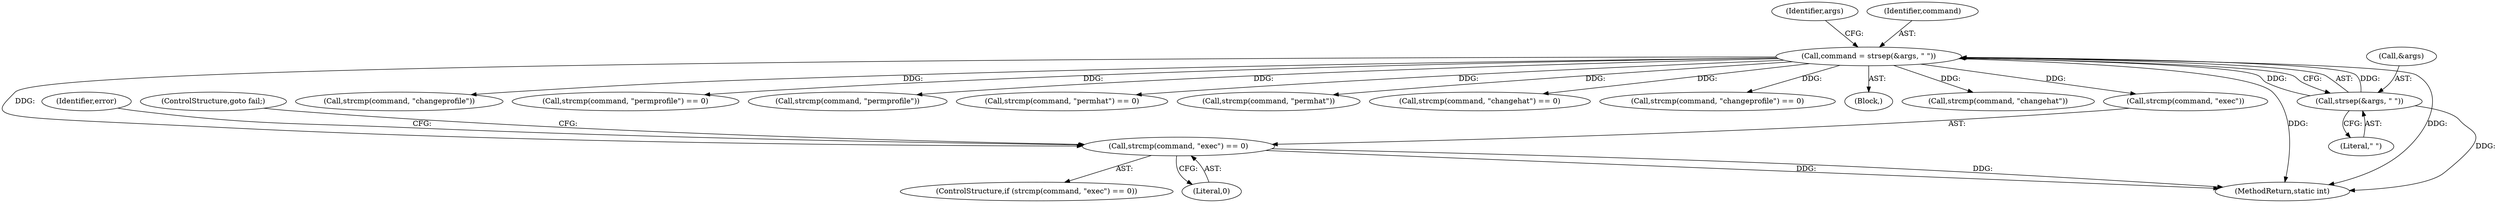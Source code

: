 digraph "0_linux_30a46a4647fd1df9cf52e43bf467f0d9265096ca@API" {
"1000283" [label="(Call,strcmp(command, \"exec\") == 0)"];
"1000178" [label="(Call,command = strsep(&args, \" \"))"];
"1000180" [label="(Call,strsep(&args, \" \"))"];
"1000244" [label="(Call,strcmp(command, \"changeprofile\"))"];
"1000296" [label="(ControlStructure,goto fail;)"];
"1000259" [label="(Call,strcmp(command, \"permprofile\") == 0)"];
"1000180" [label="(Call,strsep(&args, \" \"))"];
"1000282" [label="(ControlStructure,if (strcmp(command, \"exec\") == 0))"];
"1000283" [label="(Call,strcmp(command, \"exec\") == 0)"];
"1000183" [label="(Literal,\" \")"];
"1000186" [label="(Identifier,args)"];
"1000284" [label="(Call,strcmp(command, \"exec\"))"];
"1000351" [label="(MethodReturn,static int)"];
"1000260" [label="(Call,strcmp(command, \"permprofile\"))"];
"1000229" [label="(Call,strcmp(command, \"permhat\") == 0)"];
"1000230" [label="(Call,strcmp(command, \"permhat\"))"];
"1000287" [label="(Literal,0)"];
"1000178" [label="(Call,command = strsep(&args, \" \"))"];
"1000214" [label="(Call,strcmp(command, \"changehat\") == 0)"];
"1000289" [label="(Identifier,error)"];
"1000243" [label="(Call,strcmp(command, \"changeprofile\") == 0)"];
"1000181" [label="(Call,&args)"];
"1000109" [label="(Block,)"];
"1000179" [label="(Identifier,command)"];
"1000215" [label="(Call,strcmp(command, \"changehat\"))"];
"1000283" -> "1000282"  [label="AST: "];
"1000283" -> "1000287"  [label="CFG: "];
"1000284" -> "1000283"  [label="AST: "];
"1000287" -> "1000283"  [label="AST: "];
"1000289" -> "1000283"  [label="CFG: "];
"1000296" -> "1000283"  [label="CFG: "];
"1000283" -> "1000351"  [label="DDG: "];
"1000283" -> "1000351"  [label="DDG: "];
"1000178" -> "1000283"  [label="DDG: "];
"1000178" -> "1000109"  [label="AST: "];
"1000178" -> "1000180"  [label="CFG: "];
"1000179" -> "1000178"  [label="AST: "];
"1000180" -> "1000178"  [label="AST: "];
"1000186" -> "1000178"  [label="CFG: "];
"1000178" -> "1000351"  [label="DDG: "];
"1000178" -> "1000351"  [label="DDG: "];
"1000180" -> "1000178"  [label="DDG: "];
"1000180" -> "1000178"  [label="DDG: "];
"1000178" -> "1000214"  [label="DDG: "];
"1000178" -> "1000215"  [label="DDG: "];
"1000178" -> "1000229"  [label="DDG: "];
"1000178" -> "1000230"  [label="DDG: "];
"1000178" -> "1000243"  [label="DDG: "];
"1000178" -> "1000244"  [label="DDG: "];
"1000178" -> "1000259"  [label="DDG: "];
"1000178" -> "1000260"  [label="DDG: "];
"1000178" -> "1000284"  [label="DDG: "];
"1000180" -> "1000183"  [label="CFG: "];
"1000181" -> "1000180"  [label="AST: "];
"1000183" -> "1000180"  [label="AST: "];
"1000180" -> "1000351"  [label="DDG: "];
}
